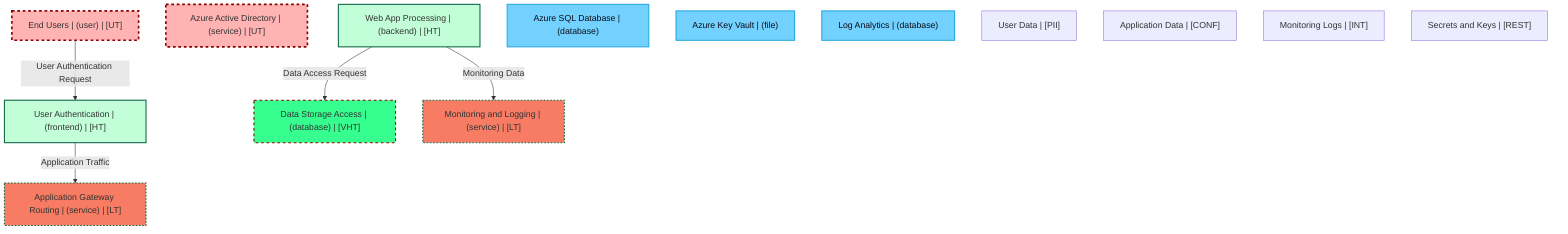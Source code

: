 graph TB
  node_01F8D9G5FJ6K8S9D8E3F5G2H5W["End Users | (user) | [UT]"]:::untrusted
  node_01F8D9G5FJ6K8S9D8E3F5G2H5X["Azure Active Directory | (service) | [UT]"]:::untrusted
  node_01F8D9G5FJ6K8S9D8E3F5G2H5O["User Authentication | (frontend) | [HT]"]:::highTrust
  node_01F8D9G5FJ6K8S9D8E3F5G2H5P["Application Gateway Routing | (service) | [LT]"]:::lowTrust
  node_01F8D9G5FJ6K8S9D8E3F5G2H5Q["Web App Processing | (backend) | [HT]"]:::highTrust
  node_01F8D9G5FJ6K8S9D8E3F5G2H5R["Data Storage Access | (database) | [VHT]"]:::veryHighTrust
  node_01F8D9G5FJ6K8S9D8E3F5G2H5S["Monitoring and Logging | (service) | [LT]"]:::lowTrust
  node_01F8D9G5FJ6K8S9D8E3F5G2H5T["Azure SQL Database | (database)"]:::dataStore
  node_01F8D9G5FJ6K8S9D8E3F5G2H5U["Azure Key Vault | (file)"]:::dataStore
  node_01F8D9G5FJ6K8S9D8E3F5G2H5V["Log Analytics | (database)"]:::dataStore
  node_01F8D9G5FJ6K8S9D8E3F5G2H4K["User Data | [PII]"]:::dataAsset,pii
  node_01F8D9G5FJ6K8S9D8E3F5G2H4L["Application Data | [CONF]"]:::dataAsset,confidential
  node_01F8D9G5FJ6K8S9D8E3F5G2H4M["Monitoring Logs | [INT]"]:::dataAsset,internal
  node_01F8D9G5FJ6K8S9D8E3F5G2H4N["Secrets and Keys | [REST]"]:::dataAsset,restricted

  node_01F8D9G5FJ6K8S9D8E3F5G2H5W -->|User Authentication Request| node_01F8D9G5FJ6K8S9D8E3F5G2H5O:::encryptedFlow
  node_01F8D9G5FJ6K8S9D8E3F5G2H5O -->|Application Traffic| node_01F8D9G5FJ6K8S9D8E3F5G2H5P:::encryptedFlow
  node_01F8D9G5FJ6K8S9D8E3F5G2H5Q -->|Data Access Request| node_01F8D9G5FJ6K8S9D8E3F5G2H5R:::unencryptedFlow
  node_01F8D9G5FJ6K8S9D8E3F5G2H5Q -->|Monitoring Data| node_01F8D9G5FJ6K8S9D8E3F5G2H5S:::encryptedFlow

  classDef externalEntity fill:#FFB3B3,stroke:#8B0000,stroke-width:2px,color:#0B0D17
  classDef process fill:#C2FFD8,stroke:#106B49,stroke-width:2px,color:#0B0D17
  classDef dataStore fill:#73d1ff,stroke:#29ABE2,stroke-width:2px,color:#0B0D17
  classDef dataAsset fill:#ffa1ad,stroke:#A259FF,stroke-width:2px,color:#0B0D17
  classDef untrusted fill:#FFB3B3,stroke:#8B0000,stroke-width:3px,stroke-dasharray:5 5
  classDef lowTrust fill:#f77c63,stroke:#f77c63,stroke-width:2px,stroke-dasharray:3 3
  classDef mediumTrust fill:#FFF2B3,stroke:#7A6300,stroke-width:2px
  classDef highTrust fill:#C2FFD8,stroke:#106B49,stroke-width:2px
  classDef veryHighTrust fill:#36FF8F,stroke:#36FF8F,stroke-width:3px
  classDef public fill:#C2FFD8,stroke:#106B49,stroke-width:1px
  classDef internal fill:#FFF2B3,stroke:#7A6300,stroke-width:1px
  classDef confidential fill:#FFB3B3,stroke:#8B0000,stroke-width:2px
  classDef restricted fill:#8B0000,stroke:#8B0000,stroke-width:3px
  classDef pii fill:#ffa1ad,stroke:#A259FF,stroke-width:2px
  classDef pci fill:#8B0000,stroke:#8B0000,stroke-width:3px
  classDef phi fill:#ffa1ad,stroke:#A259FF,stroke-width:3px
  classDef encryptedFlow stroke:#106B49,stroke-width:2px
  classDef unencryptedFlow stroke:#8B0000,stroke-width:2px,stroke-dasharray:5 5
  classDef authenticatedFlow stroke:#29ABE2,stroke-width:2px
  classDef trustBoundary fill:transparent,stroke:#2E3440,stroke-width:3px,stroke-dasharray:10 5